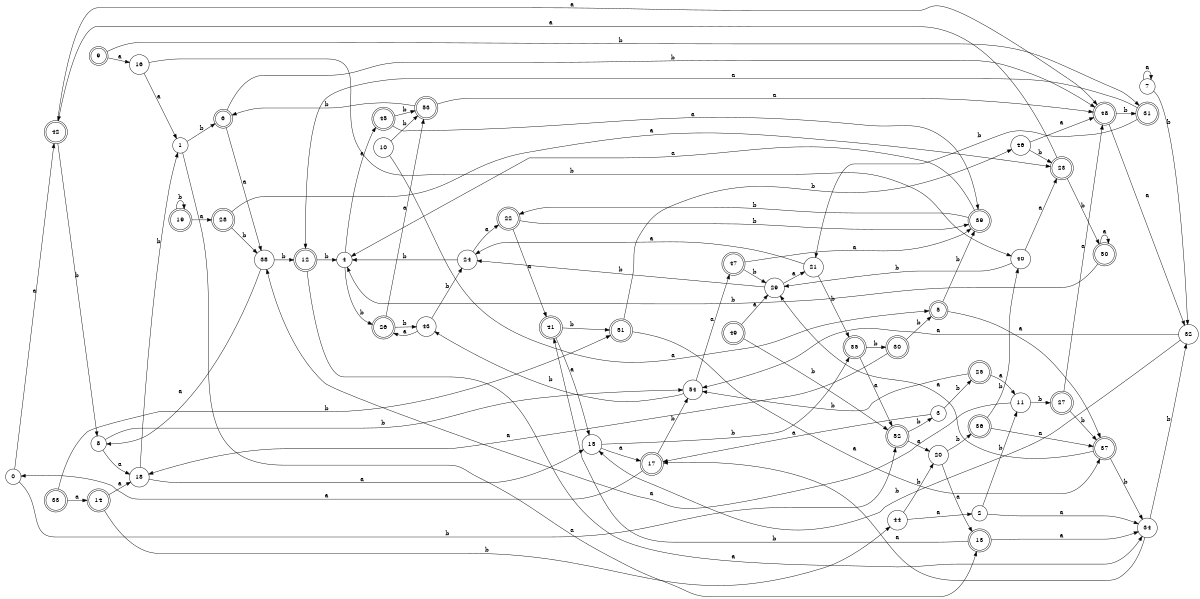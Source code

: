 digraph n44_8 {
__start0 [label="" shape="none"];

rankdir=LR;
size="8,5";

s0 [style="filled", color="black", fillcolor="white" shape="circle", label="0"];
s1 [style="filled", color="black", fillcolor="white" shape="circle", label="1"];
s2 [style="filled", color="black", fillcolor="white" shape="circle", label="2"];
s3 [style="filled", color="black", fillcolor="white" shape="circle", label="3"];
s4 [style="filled", color="black", fillcolor="white" shape="circle", label="4"];
s5 [style="rounded,filled", color="black", fillcolor="white" shape="doublecircle", label="5"];
s6 [style="rounded,filled", color="black", fillcolor="white" shape="doublecircle", label="6"];
s7 [style="filled", color="black", fillcolor="white" shape="circle", label="7"];
s8 [style="filled", color="black", fillcolor="white" shape="circle", label="8"];
s9 [style="rounded,filled", color="black", fillcolor="white" shape="doublecircle", label="9"];
s10 [style="filled", color="black", fillcolor="white" shape="circle", label="10"];
s11 [style="filled", color="black", fillcolor="white" shape="circle", label="11"];
s12 [style="rounded,filled", color="black", fillcolor="white" shape="doublecircle", label="12"];
s13 [style="rounded,filled", color="black", fillcolor="white" shape="doublecircle", label="13"];
s14 [style="rounded,filled", color="black", fillcolor="white" shape="doublecircle", label="14"];
s15 [style="filled", color="black", fillcolor="white" shape="circle", label="15"];
s16 [style="filled", color="black", fillcolor="white" shape="circle", label="16"];
s17 [style="rounded,filled", color="black", fillcolor="white" shape="doublecircle", label="17"];
s18 [style="filled", color="black", fillcolor="white" shape="circle", label="18"];
s19 [style="rounded,filled", color="black", fillcolor="white" shape="doublecircle", label="19"];
s20 [style="filled", color="black", fillcolor="white" shape="circle", label="20"];
s21 [style="filled", color="black", fillcolor="white" shape="circle", label="21"];
s22 [style="rounded,filled", color="black", fillcolor="white" shape="doublecircle", label="22"];
s23 [style="rounded,filled", color="black", fillcolor="white" shape="doublecircle", label="23"];
s24 [style="filled", color="black", fillcolor="white" shape="circle", label="24"];
s25 [style="rounded,filled", color="black", fillcolor="white" shape="doublecircle", label="25"];
s26 [style="rounded,filled", color="black", fillcolor="white" shape="doublecircle", label="26"];
s27 [style="rounded,filled", color="black", fillcolor="white" shape="doublecircle", label="27"];
s28 [style="rounded,filled", color="black", fillcolor="white" shape="doublecircle", label="28"];
s29 [style="filled", color="black", fillcolor="white" shape="circle", label="29"];
s30 [style="rounded,filled", color="black", fillcolor="white" shape="doublecircle", label="30"];
s31 [style="rounded,filled", color="black", fillcolor="white" shape="doublecircle", label="31"];
s32 [style="filled", color="black", fillcolor="white" shape="circle", label="32"];
s33 [style="rounded,filled", color="black", fillcolor="white" shape="doublecircle", label="33"];
s34 [style="filled", color="black", fillcolor="white" shape="circle", label="34"];
s35 [style="rounded,filled", color="black", fillcolor="white" shape="doublecircle", label="35"];
s36 [style="rounded,filled", color="black", fillcolor="white" shape="doublecircle", label="36"];
s37 [style="rounded,filled", color="black", fillcolor="white" shape="doublecircle", label="37"];
s38 [style="filled", color="black", fillcolor="white" shape="circle", label="38"];
s39 [style="rounded,filled", color="black", fillcolor="white" shape="doublecircle", label="39"];
s40 [style="filled", color="black", fillcolor="white" shape="circle", label="40"];
s41 [style="rounded,filled", color="black", fillcolor="white" shape="doublecircle", label="41"];
s42 [style="rounded,filled", color="black", fillcolor="white" shape="doublecircle", label="42"];
s43 [style="filled", color="black", fillcolor="white" shape="circle", label="43"];
s44 [style="filled", color="black", fillcolor="white" shape="circle", label="44"];
s45 [style="rounded,filled", color="black", fillcolor="white" shape="doublecircle", label="45"];
s46 [style="filled", color="black", fillcolor="white" shape="circle", label="46"];
s47 [style="rounded,filled", color="black", fillcolor="white" shape="doublecircle", label="47"];
s48 [style="rounded,filled", color="black", fillcolor="white" shape="doublecircle", label="48"];
s49 [style="rounded,filled", color="black", fillcolor="white" shape="doublecircle", label="49"];
s50 [style="rounded,filled", color="black", fillcolor="white" shape="doublecircle", label="50"];
s51 [style="rounded,filled", color="black", fillcolor="white" shape="doublecircle", label="51"];
s52 [style="rounded,filled", color="black", fillcolor="white" shape="doublecircle", label="52"];
s53 [style="rounded,filled", color="black", fillcolor="white" shape="doublecircle", label="53"];
s54 [style="filled", color="black", fillcolor="white" shape="circle", label="54"];
s0 -> s42 [label="a"];
s0 -> s52 [label="b"];
s1 -> s13 [label="a"];
s1 -> s6 [label="b"];
s2 -> s34 [label="a"];
s2 -> s11 [label="b"];
s3 -> s17 [label="a"];
s3 -> s25 [label="b"];
s4 -> s45 [label="a"];
s4 -> s26 [label="b"];
s5 -> s37 [label="a"];
s5 -> s39 [label="b"];
s6 -> s38 [label="a"];
s6 -> s48 [label="b"];
s7 -> s7 [label="a"];
s7 -> s32 [label="b"];
s8 -> s18 [label="a"];
s8 -> s54 [label="b"];
s9 -> s16 [label="a"];
s9 -> s31 [label="b"];
s10 -> s5 [label="a"];
s10 -> s53 [label="b"];
s11 -> s38 [label="a"];
s11 -> s27 [label="b"];
s12 -> s34 [label="a"];
s12 -> s4 [label="b"];
s13 -> s34 [label="a"];
s13 -> s41 [label="b"];
s14 -> s18 [label="a"];
s14 -> s44 [label="b"];
s15 -> s17 [label="a"];
s15 -> s35 [label="b"];
s16 -> s1 [label="a"];
s16 -> s40 [label="b"];
s17 -> s0 [label="a"];
s17 -> s54 [label="b"];
s18 -> s15 [label="a"];
s18 -> s1 [label="b"];
s19 -> s28 [label="a"];
s19 -> s19 [label="b"];
s20 -> s13 [label="a"];
s20 -> s36 [label="b"];
s21 -> s24 [label="a"];
s21 -> s35 [label="b"];
s22 -> s41 [label="a"];
s22 -> s39 [label="b"];
s23 -> s42 [label="a"];
s23 -> s50 [label="b"];
s24 -> s22 [label="a"];
s24 -> s4 [label="b"];
s25 -> s11 [label="a"];
s25 -> s54 [label="b"];
s26 -> s53 [label="a"];
s26 -> s43 [label="b"];
s27 -> s48 [label="a"];
s27 -> s37 [label="b"];
s28 -> s23 [label="a"];
s28 -> s38 [label="b"];
s29 -> s21 [label="a"];
s29 -> s24 [label="b"];
s30 -> s18 [label="a"];
s30 -> s5 [label="b"];
s31 -> s12 [label="a"];
s31 -> s21 [label="b"];
s32 -> s54 [label="a"];
s32 -> s15 [label="b"];
s33 -> s14 [label="a"];
s33 -> s51 [label="b"];
s34 -> s17 [label="a"];
s34 -> s32 [label="b"];
s35 -> s52 [label="a"];
s35 -> s30 [label="b"];
s36 -> s37 [label="a"];
s36 -> s40 [label="b"];
s37 -> s29 [label="a"];
s37 -> s34 [label="b"];
s38 -> s8 [label="a"];
s38 -> s12 [label="b"];
s39 -> s4 [label="a"];
s39 -> s22 [label="b"];
s40 -> s23 [label="a"];
s40 -> s29 [label="b"];
s41 -> s15 [label="a"];
s41 -> s51 [label="b"];
s42 -> s48 [label="a"];
s42 -> s8 [label="b"];
s43 -> s26 [label="a"];
s43 -> s24 [label="b"];
s44 -> s2 [label="a"];
s44 -> s20 [label="b"];
s45 -> s39 [label="a"];
s45 -> s53 [label="b"];
s46 -> s48 [label="a"];
s46 -> s23 [label="b"];
s47 -> s39 [label="a"];
s47 -> s29 [label="b"];
s48 -> s32 [label="a"];
s48 -> s31 [label="b"];
s49 -> s29 [label="a"];
s49 -> s52 [label="b"];
s50 -> s50 [label="a"];
s50 -> s4 [label="b"];
s51 -> s37 [label="a"];
s51 -> s46 [label="b"];
s52 -> s20 [label="a"];
s52 -> s3 [label="b"];
s53 -> s48 [label="a"];
s53 -> s6 [label="b"];
s54 -> s47 [label="a"];
s54 -> s43 [label="b"];

}